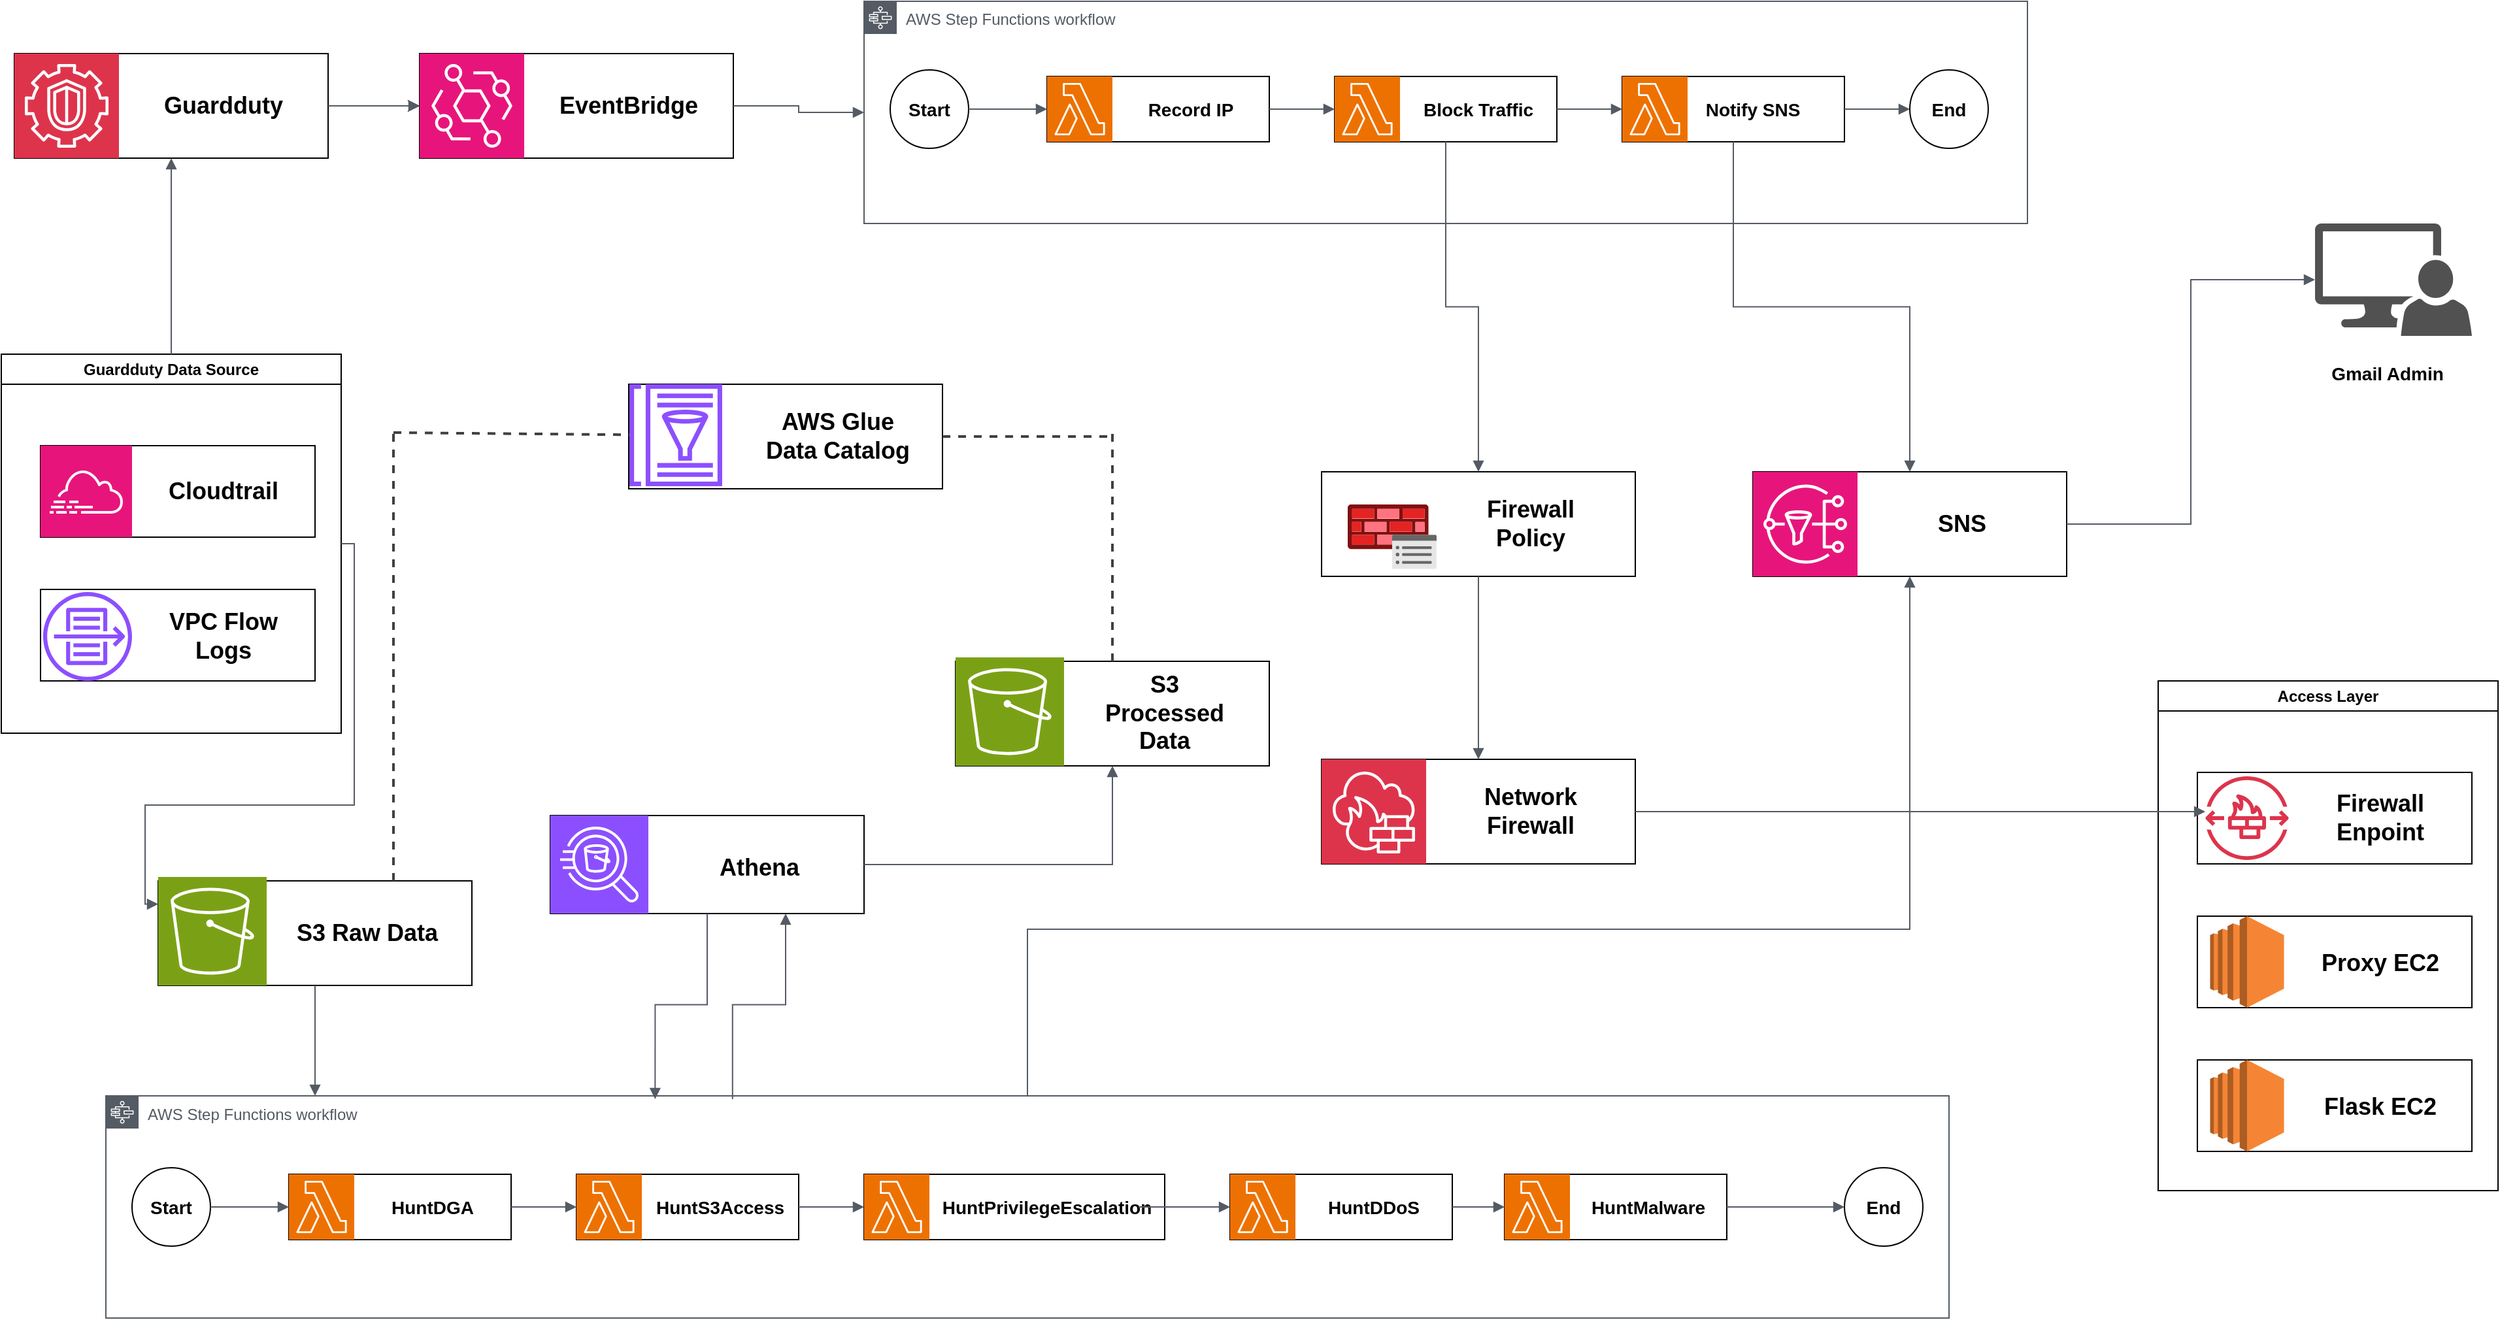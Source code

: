 <mxfile version="27.1.3">
  <diagram name="Trang-1" id="9fPnTwgZJp68yQlGrGTN">
    <mxGraphModel dx="2847" dy="1171" grid="1" gridSize="10" guides="1" tooltips="1" connect="1" arrows="1" fold="1" page="1" pageScale="1" pageWidth="4800" pageHeight="4336" math="0" shadow="0">
      <root>
        <mxCell id="0" />
        <mxCell id="1" parent="0" />
        <mxCell id="mclPiAwEp0GrEzuaHdjd-48" value="" style="edgeStyle=orthogonalEdgeStyle;rounded=0;orthogonalLoop=1;jettySize=auto;html=1;" parent="1" source="mclPiAwEp0GrEzuaHdjd-2" target="mclPiAwEp0GrEzuaHdjd-33" edge="1">
          <mxGeometry relative="1" as="geometry" />
        </mxCell>
        <mxCell id="mclPiAwEp0GrEzuaHdjd-2" value="" style="rounded=0;whiteSpace=wrap;html=1;" parent="1" vertex="1">
          <mxGeometry x="130" y="150" width="240" height="80" as="geometry" />
        </mxCell>
        <mxCell id="mclPiAwEp0GrEzuaHdjd-4" value="" style="rounded=0;whiteSpace=wrap;html=1;" parent="1" vertex="1">
          <mxGeometry x="920" y="167.5" width="170" height="50" as="geometry" />
        </mxCell>
        <mxCell id="mclPiAwEp0GrEzuaHdjd-5" value="" style="sketch=0;points=[[0,0,0],[0.25,0,0],[0.5,0,0],[0.75,0,0],[1,0,0],[0,1,0],[0.25,1,0],[0.5,1,0],[0.75,1,0],[1,1,0],[0,0.25,0],[0,0.5,0],[0,0.75,0],[1,0.25,0],[1,0.5,0],[1,0.75,0]];outlineConnect=0;fontColor=#232F3E;fillColor=#ED7100;strokeColor=#ffffff;dashed=0;verticalLabelPosition=bottom;verticalAlign=top;align=center;html=1;fontSize=12;fontStyle=0;aspect=fixed;shape=mxgraph.aws4.resourceIcon;resIcon=mxgraph.aws4.lambda;" parent="1" vertex="1">
          <mxGeometry x="920" y="167.5" width="50" height="50" as="geometry" />
        </mxCell>
        <mxCell id="mclPiAwEp0GrEzuaHdjd-6" value="" style="rounded=0;whiteSpace=wrap;html=1;" parent="1" vertex="1">
          <mxGeometry x="240" y="783" width="240" height="80" as="geometry" />
        </mxCell>
        <mxCell id="mclPiAwEp0GrEzuaHdjd-8" value="&lt;font style=&quot;font-size: 18px;&quot;&gt;&lt;b&gt;Guardduty&lt;/b&gt;&lt;/font&gt;" style="text;strokeColor=none;align=center;fillColor=none;html=1;verticalAlign=middle;whiteSpace=wrap;rounded=0;" parent="1" vertex="1">
          <mxGeometry x="240" y="175" width="100" height="30" as="geometry" />
        </mxCell>
        <mxCell id="mclPiAwEp0GrEzuaHdjd-9" value="&lt;font style=&quot;font-size: 14px;&quot;&gt;&lt;b style=&quot;&quot;&gt;Record IP&lt;/b&gt;&lt;/font&gt;" style="text;strokeColor=none;align=center;fillColor=none;html=1;verticalAlign=middle;whiteSpace=wrap;rounded=0;" parent="1" vertex="1">
          <mxGeometry x="960" y="180" width="140" height="25" as="geometry" />
        </mxCell>
        <mxCell id="mclPiAwEp0GrEzuaHdjd-10" value="&lt;span style=&quot;font-size: 18px;&quot;&gt;&lt;b&gt;S3 Raw Data&lt;/b&gt;&lt;/span&gt;" style="text;strokeColor=none;align=center;fillColor=none;html=1;verticalAlign=middle;whiteSpace=wrap;rounded=0;" parent="1" vertex="1">
          <mxGeometry x="340" y="808" width="120" height="30" as="geometry" />
        </mxCell>
        <mxCell id="mclPiAwEp0GrEzuaHdjd-14" value="AWS Step Functions workflow" style="sketch=0;outlineConnect=0;gradientColor=none;html=1;whiteSpace=wrap;fontSize=12;fontStyle=0;shape=mxgraph.aws4.group;grIcon=mxgraph.aws4.group_aws_step_functions_workflow;strokeColor=#545B64;fillColor=none;verticalAlign=top;align=left;spacingLeft=30;fontColor=#545B64;dashed=0;" parent="1" vertex="1">
          <mxGeometry x="780" y="110" width="890" height="170" as="geometry" />
        </mxCell>
        <mxCell id="mclPiAwEp0GrEzuaHdjd-16" value="" style="sketch=0;points=[[0,0,0],[0.25,0,0],[0.5,0,0],[0.75,0,0],[1,0,0],[0,1,0],[0.25,1,0],[0.5,1,0],[0.75,1,0],[1,1,0],[0,0.25,0],[0,0.5,0],[0,0.75,0],[1,0.25,0],[1,0.5,0],[1,0.75,0]];outlineConnect=0;fontColor=#232F3E;fillColor=#DD344C;strokeColor=#ffffff;dashed=0;verticalLabelPosition=bottom;verticalAlign=top;align=center;html=1;fontSize=12;fontStyle=0;aspect=fixed;shape=mxgraph.aws4.resourceIcon;resIcon=mxgraph.aws4.guardduty;" parent="1" vertex="1">
          <mxGeometry x="130" y="150" width="80" height="80" as="geometry" />
        </mxCell>
        <mxCell id="mclPiAwEp0GrEzuaHdjd-17" value="Guardduty Data Source" style="swimlane;whiteSpace=wrap;html=1;" parent="1" vertex="1">
          <mxGeometry x="120" y="380" width="260" height="290" as="geometry" />
        </mxCell>
        <mxCell id="mclPiAwEp0GrEzuaHdjd-19" value="" style="rounded=0;whiteSpace=wrap;html=1;" parent="mclPiAwEp0GrEzuaHdjd-17" vertex="1">
          <mxGeometry x="30" y="70" width="210" height="70" as="geometry" />
        </mxCell>
        <mxCell id="mclPiAwEp0GrEzuaHdjd-18" value="" style="sketch=0;points=[[0,0,0],[0.25,0,0],[0.5,0,0],[0.75,0,0],[1,0,0],[0,1,0],[0.25,1,0],[0.5,1,0],[0.75,1,0],[1,1,0],[0,0.25,0],[0,0.5,0],[0,0.75,0],[1,0.25,0],[1,0.5,0],[1,0.75,0]];points=[[0,0,0],[0.25,0,0],[0.5,0,0],[0.75,0,0],[1,0,0],[0,1,0],[0.25,1,0],[0.5,1,0],[0.75,1,0],[1,1,0],[0,0.25,0],[0,0.5,0],[0,0.75,0],[1,0.25,0],[1,0.5,0],[1,0.75,0]];outlineConnect=0;fontColor=#232F3E;fillColor=#E7157B;strokeColor=#ffffff;dashed=0;verticalLabelPosition=bottom;verticalAlign=top;align=center;html=1;fontSize=12;fontStyle=0;aspect=fixed;shape=mxgraph.aws4.resourceIcon;resIcon=mxgraph.aws4.cloudtrail;" parent="mclPiAwEp0GrEzuaHdjd-17" vertex="1">
          <mxGeometry x="30" y="70" width="70" height="70" as="geometry" />
        </mxCell>
        <mxCell id="mclPiAwEp0GrEzuaHdjd-20" value="&lt;font style=&quot;font-size: 18px;&quot;&gt;&lt;b&gt;Cloudtrail&lt;/b&gt;&lt;/font&gt;" style="text;strokeColor=none;align=center;fillColor=none;html=1;verticalAlign=middle;whiteSpace=wrap;rounded=0;" parent="mclPiAwEp0GrEzuaHdjd-17" vertex="1">
          <mxGeometry x="120" y="90" width="100" height="30" as="geometry" />
        </mxCell>
        <mxCell id="mclPiAwEp0GrEzuaHdjd-25" value="" style="rounded=0;whiteSpace=wrap;html=1;" parent="mclPiAwEp0GrEzuaHdjd-17" vertex="1">
          <mxGeometry x="30" y="180" width="210" height="70" as="geometry" />
        </mxCell>
        <mxCell id="mclPiAwEp0GrEzuaHdjd-27" value="&lt;font style=&quot;font-size: 18px;&quot;&gt;&lt;b&gt;VPC Flow Logs&lt;/b&gt;&lt;/font&gt;" style="text;strokeColor=none;align=center;fillColor=none;html=1;verticalAlign=middle;whiteSpace=wrap;rounded=0;" parent="mclPiAwEp0GrEzuaHdjd-17" vertex="1">
          <mxGeometry x="120" y="201" width="100" height="30" as="geometry" />
        </mxCell>
        <mxCell id="mclPiAwEp0GrEzuaHdjd-28" value="" style="sketch=0;outlineConnect=0;fontColor=#232F3E;gradientColor=none;fillColor=#8C4FFF;strokeColor=none;dashed=0;verticalLabelPosition=bottom;verticalAlign=top;align=center;html=1;fontSize=12;fontStyle=0;aspect=fixed;pointerEvents=1;shape=mxgraph.aws4.flow_logs;" parent="mclPiAwEp0GrEzuaHdjd-17" vertex="1">
          <mxGeometry x="32" y="182" width="68" height="68" as="geometry" />
        </mxCell>
        <mxCell id="mclPiAwEp0GrEzuaHdjd-29" value="" style="edgeStyle=orthogonalEdgeStyle;html=1;endArrow=none;elbow=vertical;startArrow=block;startFill=1;strokeColor=#545B64;rounded=0;exitX=0.5;exitY=1;exitDx=0;exitDy=0;entryX=0.5;entryY=0;entryDx=0;entryDy=0;" parent="1" source="mclPiAwEp0GrEzuaHdjd-2" target="mclPiAwEp0GrEzuaHdjd-17" edge="1">
          <mxGeometry width="100" relative="1" as="geometry">
            <mxPoint x="190" y="330" as="sourcePoint" />
            <mxPoint x="290" y="330" as="targetPoint" />
          </mxGeometry>
        </mxCell>
        <mxCell id="mclPiAwEp0GrEzuaHdjd-30" value="" style="rounded=0;whiteSpace=wrap;html=1;" parent="1" vertex="1">
          <mxGeometry x="440" y="150" width="240" height="80" as="geometry" />
        </mxCell>
        <mxCell id="mclPiAwEp0GrEzuaHdjd-31" value="&lt;span style=&quot;font-size: 18px;&quot;&gt;&lt;b&gt;EventBridge&lt;/b&gt;&lt;/span&gt;" style="text;strokeColor=none;align=center;fillColor=none;html=1;verticalAlign=middle;whiteSpace=wrap;rounded=0;" parent="1" vertex="1">
          <mxGeometry x="550" y="175" width="100" height="30" as="geometry" />
        </mxCell>
        <mxCell id="mclPiAwEp0GrEzuaHdjd-33" value="" style="sketch=0;points=[[0,0,0],[0.25,0,0],[0.5,0,0],[0.75,0,0],[1,0,0],[0,1,0],[0.25,1,0],[0.5,1,0],[0.75,1,0],[1,1,0],[0,0.25,0],[0,0.5,0],[0,0.75,0],[1,0.25,0],[1,0.5,0],[1,0.75,0]];outlineConnect=0;fontColor=#232F3E;fillColor=#E7157B;strokeColor=#ffffff;dashed=0;verticalLabelPosition=bottom;verticalAlign=top;align=center;html=1;fontSize=12;fontStyle=0;aspect=fixed;shape=mxgraph.aws4.resourceIcon;resIcon=mxgraph.aws4.eventbridge;" parent="1" vertex="1">
          <mxGeometry x="440" y="150" width="80" height="80" as="geometry" />
        </mxCell>
        <mxCell id="mclPiAwEp0GrEzuaHdjd-34" value="" style="edgeStyle=orthogonalEdgeStyle;html=1;endArrow=none;elbow=vertical;startArrow=block;startFill=1;strokeColor=#545B64;rounded=0;exitX=0;exitY=0.5;exitDx=0;exitDy=0;entryX=1;entryY=0.5;entryDx=0;entryDy=0;exitPerimeter=0;" parent="1" source="mclPiAwEp0GrEzuaHdjd-33" target="mclPiAwEp0GrEzuaHdjd-2" edge="1">
          <mxGeometry width="100" relative="1" as="geometry">
            <mxPoint x="310" y="330" as="sourcePoint" />
            <mxPoint x="310" y="480" as="targetPoint" />
          </mxGeometry>
        </mxCell>
        <mxCell id="mclPiAwEp0GrEzuaHdjd-36" value="" style="rounded=0;whiteSpace=wrap;html=1;" parent="1" vertex="1">
          <mxGeometry x="1140" y="167.5" width="170" height="50" as="geometry" />
        </mxCell>
        <mxCell id="mclPiAwEp0GrEzuaHdjd-37" value="" style="sketch=0;points=[[0,0,0],[0.25,0,0],[0.5,0,0],[0.75,0,0],[1,0,0],[0,1,0],[0.25,1,0],[0.5,1,0],[0.75,1,0],[1,1,0],[0,0.25,0],[0,0.5,0],[0,0.75,0],[1,0.25,0],[1,0.5,0],[1,0.75,0]];outlineConnect=0;fontColor=#232F3E;fillColor=#ED7100;strokeColor=#ffffff;dashed=0;verticalLabelPosition=bottom;verticalAlign=top;align=center;html=1;fontSize=12;fontStyle=0;aspect=fixed;shape=mxgraph.aws4.resourceIcon;resIcon=mxgraph.aws4.lambda;" parent="1" vertex="1">
          <mxGeometry x="1140" y="167.5" width="50" height="50" as="geometry" />
        </mxCell>
        <mxCell id="mclPiAwEp0GrEzuaHdjd-38" value="&lt;font style=&quot;font-size: 14px;&quot;&gt;&lt;b style=&quot;&quot;&gt;Block Traffic&lt;/b&gt;&lt;/font&gt;" style="text;strokeColor=none;align=center;fillColor=none;html=1;verticalAlign=middle;whiteSpace=wrap;rounded=0;" parent="1" vertex="1">
          <mxGeometry x="1180" y="180" width="140" height="25" as="geometry" />
        </mxCell>
        <mxCell id="mclPiAwEp0GrEzuaHdjd-39" value="" style="rounded=0;whiteSpace=wrap;html=1;" parent="1" vertex="1">
          <mxGeometry x="1360" y="167.5" width="170" height="50" as="geometry" />
        </mxCell>
        <mxCell id="mclPiAwEp0GrEzuaHdjd-40" value="" style="sketch=0;points=[[0,0,0],[0.25,0,0],[0.5,0,0],[0.75,0,0],[1,0,0],[0,1,0],[0.25,1,0],[0.5,1,0],[0.75,1,0],[1,1,0],[0,0.25,0],[0,0.5,0],[0,0.75,0],[1,0.25,0],[1,0.5,0],[1,0.75,0]];outlineConnect=0;fontColor=#232F3E;fillColor=#ED7100;strokeColor=#ffffff;dashed=0;verticalLabelPosition=bottom;verticalAlign=top;align=center;html=1;fontSize=12;fontStyle=0;aspect=fixed;shape=mxgraph.aws4.resourceIcon;resIcon=mxgraph.aws4.lambda;" parent="1" vertex="1">
          <mxGeometry x="1360" y="167.5" width="50" height="50" as="geometry" />
        </mxCell>
        <mxCell id="mclPiAwEp0GrEzuaHdjd-41" value="&lt;font style=&quot;font-size: 14px;&quot;&gt;&lt;b style=&quot;&quot;&gt;Notify SNS&lt;/b&gt;&lt;/font&gt;" style="text;strokeColor=none;align=center;fillColor=none;html=1;verticalAlign=middle;whiteSpace=wrap;rounded=0;" parent="1" vertex="1">
          <mxGeometry x="1390" y="180" width="140" height="25" as="geometry" />
        </mxCell>
        <mxCell id="mclPiAwEp0GrEzuaHdjd-45" style="edgeStyle=orthogonalEdgeStyle;rounded=0;orthogonalLoop=1;jettySize=auto;html=1;exitX=0.5;exitY=1;exitDx=0;exitDy=0;" parent="1" edge="1">
          <mxGeometry relative="1" as="geometry">
            <mxPoint x="1125" y="350" as="sourcePoint" />
            <mxPoint x="1125" y="350" as="targetPoint" />
          </mxGeometry>
        </mxCell>
        <mxCell id="mclPiAwEp0GrEzuaHdjd-46" value="&lt;b&gt;&lt;font style=&quot;font-size: 14px;&quot;&gt;Start&lt;/font&gt;&lt;/b&gt;" style="ellipse;whiteSpace=wrap;html=1;aspect=fixed;" parent="1" vertex="1">
          <mxGeometry x="800" y="162.5" width="60" height="60" as="geometry" />
        </mxCell>
        <mxCell id="mclPiAwEp0GrEzuaHdjd-47" value="&lt;b&gt;&lt;font style=&quot;font-size: 14px;&quot;&gt;End&lt;/font&gt;&lt;/b&gt;" style="ellipse;whiteSpace=wrap;html=1;aspect=fixed;" parent="1" vertex="1">
          <mxGeometry x="1580" y="162.5" width="60" height="60" as="geometry" />
        </mxCell>
        <mxCell id="mclPiAwEp0GrEzuaHdjd-49" value="" style="edgeStyle=orthogonalEdgeStyle;html=1;endArrow=none;elbow=vertical;startArrow=block;startFill=1;strokeColor=#545B64;rounded=0;exitX=0;exitY=0.5;exitDx=0;exitDy=0;entryX=1;entryY=0.5;entryDx=0;entryDy=0;exitPerimeter=0;" parent="1" source="mclPiAwEp0GrEzuaHdjd-5" target="mclPiAwEp0GrEzuaHdjd-46" edge="1">
          <mxGeometry width="100" relative="1" as="geometry">
            <mxPoint x="750" y="240" as="sourcePoint" />
            <mxPoint x="680" y="240" as="targetPoint" />
          </mxGeometry>
        </mxCell>
        <mxCell id="mclPiAwEp0GrEzuaHdjd-50" value="" style="edgeStyle=orthogonalEdgeStyle;html=1;endArrow=none;elbow=vertical;startArrow=block;startFill=1;strokeColor=#545B64;rounded=0;exitX=0;exitY=0.5;exitDx=0;exitDy=0;exitPerimeter=0;entryX=1;entryY=0.5;entryDx=0;entryDy=0;" parent="1" source="mclPiAwEp0GrEzuaHdjd-37" target="mclPiAwEp0GrEzuaHdjd-4" edge="1">
          <mxGeometry width="100" relative="1" as="geometry">
            <mxPoint x="930" y="230" as="sourcePoint" />
            <mxPoint x="1090" y="200" as="targetPoint" />
          </mxGeometry>
        </mxCell>
        <mxCell id="mclPiAwEp0GrEzuaHdjd-51" value="" style="edgeStyle=orthogonalEdgeStyle;html=1;endArrow=none;elbow=vertical;startArrow=block;startFill=1;strokeColor=#545B64;rounded=0;exitX=0;exitY=0.5;exitDx=0;exitDy=0;exitPerimeter=0;entryX=1;entryY=0.5;entryDx=0;entryDy=0;" parent="1" source="mclPiAwEp0GrEzuaHdjd-40" target="mclPiAwEp0GrEzuaHdjd-36" edge="1">
          <mxGeometry width="100" relative="1" as="geometry">
            <mxPoint x="1290" y="270" as="sourcePoint" />
            <mxPoint x="1220" y="270" as="targetPoint" />
          </mxGeometry>
        </mxCell>
        <mxCell id="mclPiAwEp0GrEzuaHdjd-52" value="" style="edgeStyle=orthogonalEdgeStyle;html=1;endArrow=none;elbow=vertical;startArrow=block;startFill=1;strokeColor=#545B64;rounded=0;exitX=0;exitY=0.5;exitDx=0;exitDy=0;entryX=1;entryY=0.5;entryDx=0;entryDy=0;" parent="1" source="mclPiAwEp0GrEzuaHdjd-47" target="mclPiAwEp0GrEzuaHdjd-41" edge="1">
          <mxGeometry width="100" relative="1" as="geometry">
            <mxPoint x="1490" y="360" as="sourcePoint" />
            <mxPoint x="1420" y="360" as="targetPoint" />
          </mxGeometry>
        </mxCell>
        <mxCell id="mclPiAwEp0GrEzuaHdjd-53" value="" style="edgeStyle=orthogonalEdgeStyle;html=1;endArrow=none;elbow=vertical;startArrow=block;startFill=1;strokeColor=#545B64;rounded=0;entryX=1;entryY=0.5;entryDx=0;entryDy=0;" parent="1" source="mclPiAwEp0GrEzuaHdjd-14" target="mclPiAwEp0GrEzuaHdjd-30" edge="1">
          <mxGeometry width="100" relative="1" as="geometry">
            <mxPoint x="690" y="370" as="sourcePoint" />
            <mxPoint x="620" y="370" as="targetPoint" />
          </mxGeometry>
        </mxCell>
        <mxCell id="mclPiAwEp0GrEzuaHdjd-57" value="" style="rounded=0;whiteSpace=wrap;html=1;" parent="1" vertex="1">
          <mxGeometry x="1130" y="690" width="240" height="80" as="geometry" />
        </mxCell>
        <mxCell id="mclPiAwEp0GrEzuaHdjd-59" value="&lt;span style=&quot;font-size: 18px;&quot;&gt;&lt;b&gt;Network Firewall&lt;/b&gt;&lt;/span&gt;" style="text;strokeColor=none;align=center;fillColor=none;html=1;verticalAlign=middle;whiteSpace=wrap;rounded=0;" parent="1" vertex="1">
          <mxGeometry x="1230" y="715" width="120" height="30" as="geometry" />
        </mxCell>
        <mxCell id="mclPiAwEp0GrEzuaHdjd-63" value="" style="rounded=0;whiteSpace=wrap;html=1;" parent="1" vertex="1">
          <mxGeometry x="1130" y="470" width="240" height="80" as="geometry" />
        </mxCell>
        <mxCell id="mclPiAwEp0GrEzuaHdjd-65" value="&lt;font style=&quot;font-size: 18px;&quot;&gt;&lt;b&gt;Firewall Policy&lt;/b&gt;&lt;/font&gt;" style="text;strokeColor=none;align=center;fillColor=none;html=1;verticalAlign=middle;whiteSpace=wrap;rounded=0;" parent="1" vertex="1">
          <mxGeometry x="1230" y="495" width="120" height="30" as="geometry" />
        </mxCell>
        <mxCell id="mclPiAwEp0GrEzuaHdjd-66" value="" style="image;aspect=fixed;html=1;points=[];align=center;fontSize=12;image=img/lib/azure2/networking/Azure_Firewall_Policy.svg;" parent="1" vertex="1">
          <mxGeometry x="1150" y="495" width="68" height="49.32" as="geometry" />
        </mxCell>
        <mxCell id="mclPiAwEp0GrEzuaHdjd-67" value="" style="edgeStyle=orthogonalEdgeStyle;html=1;endArrow=block;elbow=vertical;startArrow=none;endFill=1;strokeColor=#545B64;rounded=0;exitX=0.5;exitY=1;exitDx=0;exitDy=0;entryX=0.5;entryY=0;entryDx=0;entryDy=0;" parent="1" source="mclPiAwEp0GrEzuaHdjd-36" target="mclPiAwEp0GrEzuaHdjd-63" edge="1">
          <mxGeometry width="100" relative="1" as="geometry">
            <mxPoint x="1225" y="300" as="sourcePoint" />
            <mxPoint x="1170" y="552" as="targetPoint" />
          </mxGeometry>
        </mxCell>
        <mxCell id="mclPiAwEp0GrEzuaHdjd-68" value="" style="rounded=0;whiteSpace=wrap;html=1;" parent="1" vertex="1">
          <mxGeometry x="1460" y="470" width="240" height="80" as="geometry" />
        </mxCell>
        <mxCell id="mclPiAwEp0GrEzuaHdjd-70" value="&lt;font style=&quot;font-size: 18px;&quot;&gt;&lt;b&gt;SNS&lt;/b&gt;&lt;/font&gt;" style="text;strokeColor=none;align=center;fillColor=none;html=1;verticalAlign=middle;whiteSpace=wrap;rounded=0;" parent="1" vertex="1">
          <mxGeometry x="1560" y="495" width="120" height="30" as="geometry" />
        </mxCell>
        <mxCell id="mclPiAwEp0GrEzuaHdjd-71" value="" style="sketch=0;points=[[0,0,0],[0.25,0,0],[0.5,0,0],[0.75,0,0],[1,0,0],[0,1,0],[0.25,1,0],[0.5,1,0],[0.75,1,0],[1,1,0],[0,0.25,0],[0,0.5,0],[0,0.75,0],[1,0.25,0],[1,0.5,0],[1,0.75,0]];outlineConnect=0;fontColor=#232F3E;fillColor=#E7157B;strokeColor=#ffffff;dashed=0;verticalLabelPosition=bottom;verticalAlign=top;align=center;html=1;fontSize=12;fontStyle=0;aspect=fixed;shape=mxgraph.aws4.resourceIcon;resIcon=mxgraph.aws4.sns;" parent="1" vertex="1">
          <mxGeometry x="1460" y="470" width="80" height="80" as="geometry" />
        </mxCell>
        <mxCell id="mclPiAwEp0GrEzuaHdjd-72" value="" style="edgeStyle=orthogonalEdgeStyle;html=1;endArrow=block;elbow=vertical;startArrow=none;endFill=1;strokeColor=#545B64;rounded=0;exitX=0.5;exitY=1;exitDx=0;exitDy=0;entryX=0.5;entryY=0;entryDx=0;entryDy=0;" parent="1" source="mclPiAwEp0GrEzuaHdjd-39" target="mclPiAwEp0GrEzuaHdjd-68" edge="1">
          <mxGeometry width="100" relative="1" as="geometry">
            <mxPoint x="1360" y="360" as="sourcePoint" />
            <mxPoint x="1385" y="612" as="targetPoint" />
          </mxGeometry>
        </mxCell>
        <mxCell id="mclPiAwEp0GrEzuaHdjd-73" value="" style="sketch=0;pointerEvents=1;shadow=0;dashed=0;html=1;strokeColor=none;labelPosition=center;verticalLabelPosition=bottom;verticalAlign=top;align=center;fillColor=#515151;shape=mxgraph.mscae.system_center.admin_console" parent="1" vertex="1">
          <mxGeometry x="1890" y="280" width="120" height="86" as="geometry" />
        </mxCell>
        <mxCell id="mclPiAwEp0GrEzuaHdjd-74" value="" style="edgeStyle=orthogonalEdgeStyle;html=1;endArrow=block;elbow=vertical;startArrow=none;endFill=1;strokeColor=#545B64;rounded=0;exitX=1;exitY=0.5;exitDx=0;exitDy=0;entryX=0;entryY=0.5;entryDx=0;entryDy=0;entryPerimeter=0;" parent="1" source="mclPiAwEp0GrEzuaHdjd-68" target="mclPiAwEp0GrEzuaHdjd-73" edge="1">
          <mxGeometry width="100" relative="1" as="geometry">
            <mxPoint x="1650" y="370" as="sourcePoint" />
            <mxPoint x="1785" y="622" as="targetPoint" />
          </mxGeometry>
        </mxCell>
        <mxCell id="mclPiAwEp0GrEzuaHdjd-75" value="" style="sketch=0;points=[[0,0,0],[0.25,0,0],[0.5,0,0],[0.75,0,0],[1,0,0],[0,1,0],[0.25,1,0],[0.5,1,0],[0.75,1,0],[1,1,0],[0,0.25,0],[0,0.5,0],[0,0.75,0],[1,0.25,0],[1,0.5,0],[1,0.75,0]];outlineConnect=0;fontColor=#232F3E;fillColor=#DD344C;strokeColor=#ffffff;dashed=0;verticalLabelPosition=bottom;verticalAlign=top;align=center;html=1;fontSize=12;fontStyle=0;aspect=fixed;shape=mxgraph.aws4.resourceIcon;resIcon=mxgraph.aws4.network_firewall;" parent="1" vertex="1">
          <mxGeometry x="1130" y="690" width="80" height="80" as="geometry" />
        </mxCell>
        <mxCell id="mclPiAwEp0GrEzuaHdjd-76" value="" style="edgeStyle=orthogonalEdgeStyle;html=1;endArrow=block;elbow=vertical;startArrow=none;endFill=1;strokeColor=#545B64;rounded=0;exitX=0.5;exitY=1;exitDx=0;exitDy=0;entryX=0.5;entryY=0;entryDx=0;entryDy=0;" parent="1" source="mclPiAwEp0GrEzuaHdjd-63" target="mclPiAwEp0GrEzuaHdjd-57" edge="1">
          <mxGeometry width="100" relative="1" as="geometry">
            <mxPoint x="1200" y="680" as="sourcePoint" />
            <mxPoint x="1225" y="932" as="targetPoint" />
          </mxGeometry>
        </mxCell>
        <mxCell id="mclPiAwEp0GrEzuaHdjd-77" value="&lt;font style=&quot;font-size: 14px;&quot;&gt;&lt;b&gt;Gmail Admin&lt;/b&gt;&lt;/font&gt;" style="text;html=1;align=center;verticalAlign=middle;resizable=0;points=[];autosize=1;strokeColor=none;fillColor=none;" parent="1" vertex="1">
          <mxGeometry x="1890" y="380" width="110" height="30" as="geometry" />
        </mxCell>
        <mxCell id="j457YnfjW28pkleL_D3V-2" value="" style="sketch=0;points=[[0,0,0],[0.25,0,0],[0.5,0,0],[0.75,0,0],[1,0,0],[0,1,0],[0.25,1,0],[0.5,1,0],[0.75,1,0],[1,1,0],[0,0.25,0],[0,0.5,0],[0,0.75,0],[1,0.25,0],[1,0.5,0],[1,0.75,0]];outlineConnect=0;fontColor=#232F3E;fillColor=#7AA116;strokeColor=#ffffff;dashed=0;verticalLabelPosition=bottom;verticalAlign=top;align=center;html=1;fontSize=12;fontStyle=0;aspect=fixed;shape=mxgraph.aws4.resourceIcon;resIcon=mxgraph.aws4.s3;" vertex="1" parent="1">
          <mxGeometry x="240" y="780" width="83" height="83" as="geometry" />
        </mxCell>
        <mxCell id="j457YnfjW28pkleL_D3V-3" value="" style="rounded=0;whiteSpace=wrap;html=1;" vertex="1" parent="1">
          <mxGeometry x="540" y="733" width="240" height="75" as="geometry" />
        </mxCell>
        <mxCell id="j457YnfjW28pkleL_D3V-4" value="&lt;span style=&quot;font-size: 18px;&quot;&gt;&lt;b&gt;Athena&lt;/b&gt;&lt;/span&gt;" style="text;strokeColor=none;align=center;fillColor=none;html=1;verticalAlign=middle;whiteSpace=wrap;rounded=0;" vertex="1" parent="1">
          <mxGeometry x="640" y="758" width="120" height="30" as="geometry" />
        </mxCell>
        <mxCell id="j457YnfjW28pkleL_D3V-6" value="" style="sketch=0;points=[[0,0,0],[0.25,0,0],[0.5,0,0],[0.75,0,0],[1,0,0],[0,1,0],[0.25,1,0],[0.5,1,0],[0.75,1,0],[1,1,0],[0,0.25,0],[0,0.5,0],[0,0.75,0],[1,0.25,0],[1,0.5,0],[1,0.75,0]];outlineConnect=0;fontColor=#232F3E;fillColor=#8C4FFF;strokeColor=#ffffff;dashed=0;verticalLabelPosition=bottom;verticalAlign=top;align=center;html=1;fontSize=12;fontStyle=0;aspect=fixed;shape=mxgraph.aws4.resourceIcon;resIcon=mxgraph.aws4.athena;" vertex="1" parent="1">
          <mxGeometry x="540" y="733" width="75" height="75" as="geometry" />
        </mxCell>
        <mxCell id="j457YnfjW28pkleL_D3V-7" value="" style="edgeStyle=orthogonalEdgeStyle;html=1;endArrow=none;elbow=vertical;startArrow=block;startFill=1;strokeColor=#545B64;rounded=0;entryX=0.5;entryY=1;entryDx=0;entryDy=0;exitX=0.298;exitY=0.015;exitDx=0;exitDy=0;exitPerimeter=0;" edge="1" parent="1" source="j457YnfjW28pkleL_D3V-27" target="j457YnfjW28pkleL_D3V-3">
          <mxGeometry width="100" relative="1" as="geometry">
            <mxPoint x="640" y="540" as="sourcePoint" />
            <mxPoint x="570" y="540" as="targetPoint" />
          </mxGeometry>
        </mxCell>
        <mxCell id="j457YnfjW28pkleL_D3V-24" value="" style="rounded=0;whiteSpace=wrap;html=1;" vertex="1" parent="1">
          <mxGeometry x="340" y="1007.5" width="170" height="50" as="geometry" />
        </mxCell>
        <mxCell id="j457YnfjW28pkleL_D3V-25" value="" style="sketch=0;points=[[0,0,0],[0.25,0,0],[0.5,0,0],[0.75,0,0],[1,0,0],[0,1,0],[0.25,1,0],[0.5,1,0],[0.75,1,0],[1,1,0],[0,0.25,0],[0,0.5,0],[0,0.75,0],[1,0.25,0],[1,0.5,0],[1,0.75,0]];outlineConnect=0;fontColor=#232F3E;fillColor=#ED7100;strokeColor=#ffffff;dashed=0;verticalLabelPosition=bottom;verticalAlign=top;align=center;html=1;fontSize=12;fontStyle=0;aspect=fixed;shape=mxgraph.aws4.resourceIcon;resIcon=mxgraph.aws4.lambda;" vertex="1" parent="1">
          <mxGeometry x="340" y="1007.5" width="50" height="50" as="geometry" />
        </mxCell>
        <mxCell id="j457YnfjW28pkleL_D3V-26" value="&lt;span style=&quot;font-size: 14px;&quot;&gt;&lt;b&gt;HuntDGA&lt;/b&gt;&lt;/span&gt;" style="text;strokeColor=none;align=center;fillColor=none;html=1;verticalAlign=middle;whiteSpace=wrap;rounded=0;" vertex="1" parent="1">
          <mxGeometry x="380" y="1020" width="140" height="25" as="geometry" />
        </mxCell>
        <mxCell id="j457YnfjW28pkleL_D3V-27" value="AWS Step Functions workflow" style="sketch=0;outlineConnect=0;gradientColor=none;html=1;whiteSpace=wrap;fontSize=12;fontStyle=0;shape=mxgraph.aws4.group;grIcon=mxgraph.aws4.group_aws_step_functions_workflow;strokeColor=#545B64;fillColor=none;verticalAlign=top;align=left;spacingLeft=30;fontColor=#545B64;dashed=0;" vertex="1" parent="1">
          <mxGeometry x="200" y="947.5" width="1410" height="170" as="geometry" />
        </mxCell>
        <mxCell id="j457YnfjW28pkleL_D3V-28" value="" style="rounded=0;whiteSpace=wrap;html=1;" vertex="1" parent="1">
          <mxGeometry x="560" y="1007.5" width="170" height="50" as="geometry" />
        </mxCell>
        <mxCell id="j457YnfjW28pkleL_D3V-29" value="" style="sketch=0;points=[[0,0,0],[0.25,0,0],[0.5,0,0],[0.75,0,0],[1,0,0],[0,1,0],[0.25,1,0],[0.5,1,0],[0.75,1,0],[1,1,0],[0,0.25,0],[0,0.5,0],[0,0.75,0],[1,0.25,0],[1,0.5,0],[1,0.75,0]];outlineConnect=0;fontColor=#232F3E;fillColor=#ED7100;strokeColor=#ffffff;dashed=0;verticalLabelPosition=bottom;verticalAlign=top;align=center;html=1;fontSize=12;fontStyle=0;aspect=fixed;shape=mxgraph.aws4.resourceIcon;resIcon=mxgraph.aws4.lambda;" vertex="1" parent="1">
          <mxGeometry x="560" y="1007.5" width="50" height="50" as="geometry" />
        </mxCell>
        <mxCell id="j457YnfjW28pkleL_D3V-30" value="&lt;span style=&quot;font-size: 14px;&quot;&gt;&lt;b&gt;HuntS3Access&lt;/b&gt;&lt;/span&gt;" style="text;strokeColor=none;align=center;fillColor=none;html=1;verticalAlign=middle;whiteSpace=wrap;rounded=0;" vertex="1" parent="1">
          <mxGeometry x="600" y="1020" width="140" height="25" as="geometry" />
        </mxCell>
        <mxCell id="j457YnfjW28pkleL_D3V-31" value="" style="rounded=0;whiteSpace=wrap;html=1;" vertex="1" parent="1">
          <mxGeometry x="780" y="1007.5" width="230" height="50" as="geometry" />
        </mxCell>
        <mxCell id="j457YnfjW28pkleL_D3V-32" value="" style="sketch=0;points=[[0,0,0],[0.25,0,0],[0.5,0,0],[0.75,0,0],[1,0,0],[0,1,0],[0.25,1,0],[0.5,1,0],[0.75,1,0],[1,1,0],[0,0.25,0],[0,0.5,0],[0,0.75,0],[1,0.25,0],[1,0.5,0],[1,0.75,0]];outlineConnect=0;fontColor=#232F3E;fillColor=#ED7100;strokeColor=#ffffff;dashed=0;verticalLabelPosition=bottom;verticalAlign=top;align=center;html=1;fontSize=12;fontStyle=0;aspect=fixed;shape=mxgraph.aws4.resourceIcon;resIcon=mxgraph.aws4.lambda;" vertex="1" parent="1">
          <mxGeometry x="780" y="1007.5" width="50" height="50" as="geometry" />
        </mxCell>
        <mxCell id="j457YnfjW28pkleL_D3V-33" value="&lt;span style=&quot;font-size: 14px;&quot;&gt;&lt;b&gt;HuntPrivilegeEscalation&lt;/b&gt;&lt;/span&gt;" style="text;strokeColor=none;align=center;fillColor=none;html=1;verticalAlign=middle;whiteSpace=wrap;rounded=0;" vertex="1" parent="1">
          <mxGeometry x="850" y="1020" width="140" height="25" as="geometry" />
        </mxCell>
        <mxCell id="j457YnfjW28pkleL_D3V-34" value="&lt;b&gt;&lt;font style=&quot;font-size: 14px;&quot;&gt;Start&lt;/font&gt;&lt;/b&gt;" style="ellipse;whiteSpace=wrap;html=1;aspect=fixed;" vertex="1" parent="1">
          <mxGeometry x="220" y="1002.5" width="60" height="60" as="geometry" />
        </mxCell>
        <mxCell id="j457YnfjW28pkleL_D3V-35" value="&lt;b&gt;&lt;font style=&quot;font-size: 14px;&quot;&gt;End&lt;/font&gt;&lt;/b&gt;" style="ellipse;whiteSpace=wrap;html=1;aspect=fixed;" vertex="1" parent="1">
          <mxGeometry x="1530" y="1002.5" width="60" height="60" as="geometry" />
        </mxCell>
        <mxCell id="j457YnfjW28pkleL_D3V-36" value="" style="edgeStyle=orthogonalEdgeStyle;html=1;endArrow=none;elbow=vertical;startArrow=block;startFill=1;strokeColor=#545B64;rounded=0;exitX=0;exitY=0.5;exitDx=0;exitDy=0;entryX=1;entryY=0.5;entryDx=0;entryDy=0;exitPerimeter=0;" edge="1" parent="1" source="j457YnfjW28pkleL_D3V-25" target="j457YnfjW28pkleL_D3V-34">
          <mxGeometry width="100" relative="1" as="geometry">
            <mxPoint x="170" y="1080" as="sourcePoint" />
            <mxPoint x="100" y="1080" as="targetPoint" />
          </mxGeometry>
        </mxCell>
        <mxCell id="j457YnfjW28pkleL_D3V-37" value="" style="edgeStyle=orthogonalEdgeStyle;html=1;endArrow=none;elbow=vertical;startArrow=block;startFill=1;strokeColor=#545B64;rounded=0;exitX=0;exitY=0.5;exitDx=0;exitDy=0;exitPerimeter=0;entryX=1;entryY=0.5;entryDx=0;entryDy=0;" edge="1" parent="1" source="j457YnfjW28pkleL_D3V-29" target="j457YnfjW28pkleL_D3V-24">
          <mxGeometry width="100" relative="1" as="geometry">
            <mxPoint x="350" y="1070" as="sourcePoint" />
            <mxPoint x="510" y="1040" as="targetPoint" />
          </mxGeometry>
        </mxCell>
        <mxCell id="j457YnfjW28pkleL_D3V-38" value="" style="edgeStyle=orthogonalEdgeStyle;html=1;endArrow=none;elbow=vertical;startArrow=block;startFill=1;strokeColor=#545B64;rounded=0;exitX=0;exitY=0.5;exitDx=0;exitDy=0;exitPerimeter=0;entryX=1;entryY=0.5;entryDx=0;entryDy=0;" edge="1" parent="1" source="j457YnfjW28pkleL_D3V-32" target="j457YnfjW28pkleL_D3V-28">
          <mxGeometry width="100" relative="1" as="geometry">
            <mxPoint x="710" y="1110" as="sourcePoint" />
            <mxPoint x="640" y="1110" as="targetPoint" />
          </mxGeometry>
        </mxCell>
        <mxCell id="j457YnfjW28pkleL_D3V-39" value="" style="edgeStyle=orthogonalEdgeStyle;html=1;endArrow=none;elbow=vertical;startArrow=block;startFill=1;strokeColor=#545B64;rounded=0;exitX=0;exitY=0.5;exitDx=0;exitDy=0;entryX=1;entryY=0.5;entryDx=0;entryDy=0;exitPerimeter=0;" edge="1" parent="1" source="j457YnfjW28pkleL_D3V-41" target="j457YnfjW28pkleL_D3V-33">
          <mxGeometry width="100" relative="1" as="geometry">
            <mxPoint x="910" y="1200" as="sourcePoint" />
            <mxPoint x="840" y="1200" as="targetPoint" />
          </mxGeometry>
        </mxCell>
        <mxCell id="j457YnfjW28pkleL_D3V-40" value="" style="rounded=0;whiteSpace=wrap;html=1;" vertex="1" parent="1">
          <mxGeometry x="1060" y="1007.5" width="170" height="50" as="geometry" />
        </mxCell>
        <mxCell id="j457YnfjW28pkleL_D3V-41" value="" style="sketch=0;points=[[0,0,0],[0.25,0,0],[0.5,0,0],[0.75,0,0],[1,0,0],[0,1,0],[0.25,1,0],[0.5,1,0],[0.75,1,0],[1,1,0],[0,0.25,0],[0,0.5,0],[0,0.75,0],[1,0.25,0],[1,0.5,0],[1,0.75,0]];outlineConnect=0;fontColor=#232F3E;fillColor=#ED7100;strokeColor=#ffffff;dashed=0;verticalLabelPosition=bottom;verticalAlign=top;align=center;html=1;fontSize=12;fontStyle=0;aspect=fixed;shape=mxgraph.aws4.resourceIcon;resIcon=mxgraph.aws4.lambda;" vertex="1" parent="1">
          <mxGeometry x="1060" y="1007.5" width="50" height="50" as="geometry" />
        </mxCell>
        <mxCell id="j457YnfjW28pkleL_D3V-42" value="&lt;span style=&quot;font-size: 14px;&quot;&gt;&lt;b&gt;HuntDDoS&lt;/b&gt;&lt;/span&gt;" style="text;strokeColor=none;align=center;fillColor=none;html=1;verticalAlign=middle;whiteSpace=wrap;rounded=0;" vertex="1" parent="1">
          <mxGeometry x="1100" y="1020" width="140" height="25" as="geometry" />
        </mxCell>
        <mxCell id="j457YnfjW28pkleL_D3V-43" value="" style="rounded=0;whiteSpace=wrap;html=1;" vertex="1" parent="1">
          <mxGeometry x="1270" y="1007.5" width="170" height="50" as="geometry" />
        </mxCell>
        <mxCell id="j457YnfjW28pkleL_D3V-44" value="" style="sketch=0;points=[[0,0,0],[0.25,0,0],[0.5,0,0],[0.75,0,0],[1,0,0],[0,1,0],[0.25,1,0],[0.5,1,0],[0.75,1,0],[1,1,0],[0,0.25,0],[0,0.5,0],[0,0.75,0],[1,0.25,0],[1,0.5,0],[1,0.75,0]];outlineConnect=0;fontColor=#232F3E;fillColor=#ED7100;strokeColor=#ffffff;dashed=0;verticalLabelPosition=bottom;verticalAlign=top;align=center;html=1;fontSize=12;fontStyle=0;aspect=fixed;shape=mxgraph.aws4.resourceIcon;resIcon=mxgraph.aws4.lambda;" vertex="1" parent="1">
          <mxGeometry x="1270" y="1007.5" width="50" height="50" as="geometry" />
        </mxCell>
        <mxCell id="j457YnfjW28pkleL_D3V-45" value="&lt;span style=&quot;font-size: 14px;&quot;&gt;&lt;b&gt;HuntMalware&lt;/b&gt;&lt;/span&gt;" style="text;strokeColor=none;align=center;fillColor=none;html=1;verticalAlign=middle;whiteSpace=wrap;rounded=0;" vertex="1" parent="1">
          <mxGeometry x="1310" y="1020" width="140" height="25" as="geometry" />
        </mxCell>
        <mxCell id="j457YnfjW28pkleL_D3V-46" value="" style="edgeStyle=orthogonalEdgeStyle;html=1;endArrow=none;elbow=vertical;startArrow=block;startFill=1;strokeColor=#545B64;rounded=0;exitX=0;exitY=0.5;exitDx=0;exitDy=0;entryX=1;entryY=0.5;entryDx=0;entryDy=0;exitPerimeter=0;" edge="1" parent="1" source="j457YnfjW28pkleL_D3V-44" target="j457YnfjW28pkleL_D3V-40">
          <mxGeometry width="100" relative="1" as="geometry">
            <mxPoint x="1050" y="1150" as="sourcePoint" />
            <mxPoint x="980" y="1150" as="targetPoint" />
          </mxGeometry>
        </mxCell>
        <mxCell id="j457YnfjW28pkleL_D3V-47" value="" style="edgeStyle=orthogonalEdgeStyle;html=1;endArrow=none;elbow=vertical;startArrow=block;startFill=1;strokeColor=#545B64;rounded=0;exitX=0;exitY=0.5;exitDx=0;exitDy=0;entryX=1;entryY=0.5;entryDx=0;entryDy=0;" edge="1" parent="1" source="j457YnfjW28pkleL_D3V-35" target="j457YnfjW28pkleL_D3V-43">
          <mxGeometry width="100" relative="1" as="geometry">
            <mxPoint x="1410" y="1120" as="sourcePoint" />
            <mxPoint x="1370" y="1120" as="targetPoint" />
          </mxGeometry>
        </mxCell>
        <mxCell id="j457YnfjW28pkleL_D3V-48" value="" style="edgeStyle=orthogonalEdgeStyle;html=1;endArrow=none;elbow=vertical;startArrow=block;startFill=1;strokeColor=#545B64;rounded=0;exitX=0;exitY=0.25;exitDx=0;exitDy=0;entryX=1;entryY=0.5;entryDx=0;entryDy=0;exitPerimeter=0;" edge="1" parent="1" source="j457YnfjW28pkleL_D3V-2" target="mclPiAwEp0GrEzuaHdjd-17">
          <mxGeometry width="100" relative="1" as="geometry">
            <mxPoint x="870" y="640" as="sourcePoint" />
            <mxPoint x="780" y="839" as="targetPoint" />
          </mxGeometry>
        </mxCell>
        <mxCell id="j457YnfjW28pkleL_D3V-49" value="" style="edgeStyle=orthogonalEdgeStyle;html=1;endArrow=none;elbow=vertical;startArrow=block;startFill=1;strokeColor=#545B64;rounded=0;exitX=0.75;exitY=1;exitDx=0;exitDy=0;entryX=0.34;entryY=0.015;entryDx=0;entryDy=0;entryPerimeter=0;" edge="1" parent="1" source="j457YnfjW28pkleL_D3V-3" target="j457YnfjW28pkleL_D3V-27">
          <mxGeometry width="100" relative="1" as="geometry">
            <mxPoint x="920" y="1095" as="sourcePoint" />
            <mxPoint x="680" y="940" as="targetPoint" />
          </mxGeometry>
        </mxCell>
        <mxCell id="j457YnfjW28pkleL_D3V-50" value="" style="rounded=0;whiteSpace=wrap;html=1;" vertex="1" parent="1">
          <mxGeometry x="850" y="615" width="240" height="80" as="geometry" />
        </mxCell>
        <mxCell id="j457YnfjW28pkleL_D3V-51" value="&lt;span style=&quot;font-size: 18px;&quot;&gt;&lt;b&gt;S3 Processed Data&lt;/b&gt;&lt;/span&gt;" style="text;strokeColor=none;align=center;fillColor=none;html=1;verticalAlign=middle;whiteSpace=wrap;rounded=0;" vertex="1" parent="1">
          <mxGeometry x="950" y="640" width="120" height="30" as="geometry" />
        </mxCell>
        <mxCell id="j457YnfjW28pkleL_D3V-52" value="" style="sketch=0;points=[[0,0,0],[0.25,0,0],[0.5,0,0],[0.75,0,0],[1,0,0],[0,1,0],[0.25,1,0],[0.5,1,0],[0.75,1,0],[1,1,0],[0,0.25,0],[0,0.5,0],[0,0.75,0],[1,0.25,0],[1,0.5,0],[1,0.75,0]];outlineConnect=0;fontColor=#232F3E;fillColor=#7AA116;strokeColor=#ffffff;dashed=0;verticalLabelPosition=bottom;verticalAlign=top;align=center;html=1;fontSize=12;fontStyle=0;aspect=fixed;shape=mxgraph.aws4.resourceIcon;resIcon=mxgraph.aws4.s3;" vertex="1" parent="1">
          <mxGeometry x="850" y="612" width="83" height="83" as="geometry" />
        </mxCell>
        <mxCell id="j457YnfjW28pkleL_D3V-54" value="" style="edgeStyle=orthogonalEdgeStyle;html=1;endArrow=block;elbow=vertical;startArrow=none;endFill=1;strokeColor=#545B64;rounded=0;exitX=0.5;exitY=1;exitDx=0;exitDy=0;" edge="1" parent="1" source="mclPiAwEp0GrEzuaHdjd-6" target="j457YnfjW28pkleL_D3V-27">
          <mxGeometry width="100" relative="1" as="geometry">
            <mxPoint x="555" y="910" as="sourcePoint" />
            <mxPoint x="360" y="950" as="targetPoint" />
            <Array as="points">
              <mxPoint x="360" y="970" />
              <mxPoint x="360" y="970" />
            </Array>
          </mxGeometry>
        </mxCell>
        <mxCell id="j457YnfjW28pkleL_D3V-56" value="" style="rounded=0;whiteSpace=wrap;html=1;" vertex="1" parent="1">
          <mxGeometry x="600" y="403" width="240" height="80" as="geometry" />
        </mxCell>
        <mxCell id="j457YnfjW28pkleL_D3V-57" value="&lt;span style=&quot;font-size: 18px;&quot;&gt;&lt;b&gt;AWS Glue Data Catalog&lt;/b&gt;&lt;/span&gt;" style="text;strokeColor=none;align=center;fillColor=none;html=1;verticalAlign=middle;whiteSpace=wrap;rounded=0;" vertex="1" parent="1">
          <mxGeometry x="700" y="428" width="120" height="30" as="geometry" />
        </mxCell>
        <mxCell id="j457YnfjW28pkleL_D3V-53" value="" style="sketch=0;outlineConnect=0;fontColor=#232F3E;gradientColor=none;fillColor=#8C4FFF;strokeColor=none;dashed=0;verticalLabelPosition=bottom;verticalAlign=top;align=center;html=1;fontSize=12;fontStyle=0;aspect=fixed;pointerEvents=1;shape=mxgraph.aws4.glue_data_catalog;" vertex="1" parent="1">
          <mxGeometry x="600" y="403" width="72" height="78" as="geometry" />
        </mxCell>
        <mxCell id="j457YnfjW28pkleL_D3V-61" value="" style="edgeStyle=none;rounded=0;html=1;jettySize=auto;orthogonalLoop=1;strokeColor=#404040;strokeWidth=2;fontColor=#000000;jumpStyle=none;endArrow=none;endFill=0;startArrow=none;dashed=1;exitX=0.75;exitY=0;exitDx=0;exitDy=0;" edge="1" parent="1" source="mclPiAwEp0GrEzuaHdjd-6">
          <mxGeometry width="100" relative="1" as="geometry">
            <mxPoint x="930" y="400" as="sourcePoint" />
            <mxPoint x="420" y="440" as="targetPoint" />
          </mxGeometry>
        </mxCell>
        <mxCell id="j457YnfjW28pkleL_D3V-63" value="" style="edgeStyle=none;rounded=0;html=1;jettySize=auto;orthogonalLoop=1;strokeColor=#404040;strokeWidth=2;fontColor=#000000;jumpStyle=none;endArrow=none;endFill=0;startArrow=none;dashed=1;" edge="1" parent="1" target="j457YnfjW28pkleL_D3V-53">
          <mxGeometry width="100" relative="1" as="geometry">
            <mxPoint x="420" y="440" as="sourcePoint" />
            <mxPoint x="520" y="440" as="targetPoint" />
          </mxGeometry>
        </mxCell>
        <mxCell id="j457YnfjW28pkleL_D3V-64" value="" style="edgeStyle=none;rounded=0;html=1;jettySize=auto;orthogonalLoop=1;strokeColor=#404040;strokeWidth=2;fontColor=#000000;jumpStyle=none;endArrow=none;endFill=0;startArrow=none;dashed=1;exitX=0.5;exitY=0;exitDx=0;exitDy=0;" edge="1" parent="1" source="j457YnfjW28pkleL_D3V-50">
          <mxGeometry width="100" relative="1" as="geometry">
            <mxPoint x="890" y="903" as="sourcePoint" />
            <mxPoint x="970" y="440" as="targetPoint" />
          </mxGeometry>
        </mxCell>
        <mxCell id="j457YnfjW28pkleL_D3V-65" value="" style="edgeStyle=none;rounded=0;html=1;jettySize=auto;orthogonalLoop=1;strokeColor=#404040;strokeWidth=2;fontColor=#000000;jumpStyle=none;endArrow=none;endFill=0;startArrow=none;dashed=1;exitX=1;exitY=0.5;exitDx=0;exitDy=0;" edge="1" parent="1" source="j457YnfjW28pkleL_D3V-56">
          <mxGeometry width="100" relative="1" as="geometry">
            <mxPoint x="1010" y="883" as="sourcePoint" />
            <mxPoint x="970" y="443" as="targetPoint" />
          </mxGeometry>
        </mxCell>
        <mxCell id="j457YnfjW28pkleL_D3V-66" value="" style="edgeStyle=orthogonalEdgeStyle;html=1;endArrow=none;elbow=vertical;startArrow=block;startFill=1;strokeColor=#545B64;rounded=0;exitX=0.5;exitY=1;exitDx=0;exitDy=0;entryX=1;entryY=0.5;entryDx=0;entryDy=0;" edge="1" parent="1" source="j457YnfjW28pkleL_D3V-50" target="j457YnfjW28pkleL_D3V-3">
          <mxGeometry width="100" relative="1" as="geometry">
            <mxPoint x="891" y="930" as="sourcePoint" />
            <mxPoint x="850" y="1072" as="targetPoint" />
          </mxGeometry>
        </mxCell>
        <mxCell id="j457YnfjW28pkleL_D3V-67" value="" style="edgeStyle=orthogonalEdgeStyle;html=1;endArrow=none;elbow=vertical;startArrow=block;startFill=1;strokeColor=#545B64;rounded=0;exitX=0.5;exitY=1;exitDx=0;exitDy=0;" edge="1" parent="1" source="mclPiAwEp0GrEzuaHdjd-68" target="j457YnfjW28pkleL_D3V-27">
          <mxGeometry width="100" relative="1" as="geometry">
            <mxPoint x="1051" y="880" as="sourcePoint" />
            <mxPoint x="1010" y="1022" as="targetPoint" />
            <Array as="points">
              <mxPoint x="1580" y="820" />
              <mxPoint x="905" y="820" />
            </Array>
          </mxGeometry>
        </mxCell>
        <mxCell id="j457YnfjW28pkleL_D3V-75" value="Access Layer" style="swimlane;whiteSpace=wrap;html=1;" vertex="1" parent="1">
          <mxGeometry x="1770" y="630" width="260" height="390" as="geometry" />
        </mxCell>
        <mxCell id="j457YnfjW28pkleL_D3V-76" value="" style="rounded=0;whiteSpace=wrap;html=1;" vertex="1" parent="j457YnfjW28pkleL_D3V-75">
          <mxGeometry x="30" y="70" width="210" height="70" as="geometry" />
        </mxCell>
        <mxCell id="j457YnfjW28pkleL_D3V-78" value="&lt;font style=&quot;font-size: 18px;&quot;&gt;&lt;b&gt;Firewall Enpoint&lt;/b&gt;&lt;/font&gt;" style="text;strokeColor=none;align=center;fillColor=none;html=1;verticalAlign=middle;whiteSpace=wrap;rounded=0;" vertex="1" parent="j457YnfjW28pkleL_D3V-75">
          <mxGeometry x="120" y="90" width="100" height="30" as="geometry" />
        </mxCell>
        <mxCell id="j457YnfjW28pkleL_D3V-79" value="" style="rounded=0;whiteSpace=wrap;html=1;" vertex="1" parent="j457YnfjW28pkleL_D3V-75">
          <mxGeometry x="30" y="180" width="210" height="70" as="geometry" />
        </mxCell>
        <mxCell id="j457YnfjW28pkleL_D3V-80" value="&lt;font style=&quot;font-size: 18px;&quot;&gt;&lt;b&gt;Proxy EC2&lt;/b&gt;&lt;/font&gt;" style="text;strokeColor=none;align=center;fillColor=none;html=1;verticalAlign=middle;whiteSpace=wrap;rounded=0;" vertex="1" parent="j457YnfjW28pkleL_D3V-75">
          <mxGeometry x="120" y="201" width="100" height="30" as="geometry" />
        </mxCell>
        <mxCell id="j457YnfjW28pkleL_D3V-82" value="" style="sketch=0;outlineConnect=0;fontColor=#232F3E;gradientColor=none;fillColor=#DD344C;strokeColor=none;dashed=0;verticalLabelPosition=bottom;verticalAlign=top;align=center;html=1;fontSize=12;fontStyle=0;aspect=fixed;pointerEvents=1;shape=mxgraph.aws4.network_firewall_endpoints;" vertex="1" parent="j457YnfjW28pkleL_D3V-75">
          <mxGeometry x="36" y="73" width="64" height="64" as="geometry" />
        </mxCell>
        <mxCell id="j457YnfjW28pkleL_D3V-83" value="" style="outlineConnect=0;dashed=0;verticalLabelPosition=bottom;verticalAlign=top;align=center;html=1;shape=mxgraph.aws3.ec2;fillColor=#F58534;gradientColor=none;" vertex="1" parent="j457YnfjW28pkleL_D3V-75">
          <mxGeometry x="39.75" y="180" width="56.5" height="70" as="geometry" />
        </mxCell>
        <mxCell id="j457YnfjW28pkleL_D3V-91" value="" style="rounded=0;whiteSpace=wrap;html=1;" vertex="1" parent="j457YnfjW28pkleL_D3V-75">
          <mxGeometry x="30" y="290" width="210" height="70" as="geometry" />
        </mxCell>
        <mxCell id="j457YnfjW28pkleL_D3V-92" value="&lt;font style=&quot;font-size: 18px;&quot;&gt;&lt;b&gt;Flask EC2&lt;/b&gt;&lt;/font&gt;" style="text;strokeColor=none;align=center;fillColor=none;html=1;verticalAlign=middle;whiteSpace=wrap;rounded=0;" vertex="1" parent="j457YnfjW28pkleL_D3V-75">
          <mxGeometry x="120" y="311" width="100" height="30" as="geometry" />
        </mxCell>
        <mxCell id="j457YnfjW28pkleL_D3V-93" value="" style="outlineConnect=0;dashed=0;verticalLabelPosition=bottom;verticalAlign=top;align=center;html=1;shape=mxgraph.aws3.ec2;fillColor=#F58534;gradientColor=none;" vertex="1" parent="j457YnfjW28pkleL_D3V-75">
          <mxGeometry x="39.75" y="290" width="56.5" height="70" as="geometry" />
        </mxCell>
        <mxCell id="j457YnfjW28pkleL_D3V-95" value="" style="edgeStyle=orthogonalEdgeStyle;html=1;endArrow=block;elbow=vertical;startArrow=none;endFill=1;strokeColor=#545B64;rounded=0;exitX=1;exitY=0.5;exitDx=0;exitDy=0;" edge="1" parent="1" source="mclPiAwEp0GrEzuaHdjd-57" target="j457YnfjW28pkleL_D3V-82">
          <mxGeometry width="100" relative="1" as="geometry">
            <mxPoint x="1800" y="880" as="sourcePoint" />
            <mxPoint x="1800" y="1020" as="targetPoint" />
            <Array as="points">
              <mxPoint x="1700" y="730" />
              <mxPoint x="1700" y="730" />
            </Array>
          </mxGeometry>
        </mxCell>
      </root>
    </mxGraphModel>
  </diagram>
</mxfile>
